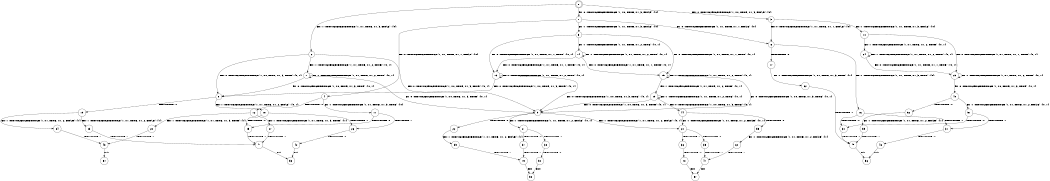 digraph BCG {
size = "7, 10.5";
center = TRUE;
node [shape = circle];
0 [peripheries = 2];
0 -> 1 [label = "EX !0 !ATOMIC_EXCH_BRANCH (1, +0, TRUE, +1, 3, FALSE) !{0}"];
0 -> 2 [label = "EX !1 !ATOMIC_EXCH_BRANCH (1, +1, TRUE, +1, 3, FALSE) !{0}"];
0 -> 3 [label = "EX !0 !ATOMIC_EXCH_BRANCH (1, +0, TRUE, +1, 3, FALSE) !{0}"];
1 -> 4 [label = "EX !0 !ATOMIC_EXCH_BRANCH (1, +1, TRUE, +1, 1, FALSE) !{0}"];
1 -> 5 [label = "EX !1 !ATOMIC_EXCH_BRANCH (1, +1, TRUE, +1, 3, FALSE) !{0}"];
1 -> 6 [label = "EX !0 !ATOMIC_EXCH_BRANCH (1, +1, TRUE, +1, 1, FALSE) !{0}"];
2 -> 7 [label = "EX !1 !ATOMIC_EXCH_BRANCH (1, +1, TRUE, +1, 2, TRUE) !{0, 1}"];
2 -> 8 [label = "EX !0 !ATOMIC_EXCH_BRANCH (1, +0, TRUE, +1, 3, TRUE) !{0, 1}"];
2 -> 9 [label = "EX !0 !ATOMIC_EXCH_BRANCH (1, +0, TRUE, +1, 3, TRUE) !{0, 1}"];
3 -> 10 [label = "EX !1 !ATOMIC_EXCH_BRANCH (1, +1, TRUE, +1, 3, FALSE) !{0}"];
3 -> 6 [label = "EX !0 !ATOMIC_EXCH_BRANCH (1, +1, TRUE, +1, 1, FALSE) !{0}"];
4 -> 11 [label = "EX !1 !ATOMIC_EXCH_BRANCH (1, +1, TRUE, +1, 3, TRUE) !{0}"];
4 -> 12 [label = "TERMINATE !0"];
5 -> 13 [label = "EX !0 !ATOMIC_EXCH_BRANCH (1, +1, TRUE, +1, 1, TRUE) !{0, 1}"];
5 -> 14 [label = "EX !1 !ATOMIC_EXCH_BRANCH (1, +1, TRUE, +1, 2, TRUE) !{0, 1}"];
5 -> 15 [label = "EX !0 !ATOMIC_EXCH_BRANCH (1, +1, TRUE, +1, 1, TRUE) !{0, 1}"];
6 -> 16 [label = "EX !1 !ATOMIC_EXCH_BRANCH (1, +1, TRUE, +1, 3, TRUE) !{0}"];
6 -> 17 [label = "TERMINATE !0"];
7 -> 7 [label = "EX !1 !ATOMIC_EXCH_BRANCH (1, +1, TRUE, +1, 2, TRUE) !{0, 1}"];
7 -> 8 [label = "EX !0 !ATOMIC_EXCH_BRANCH (1, +0, TRUE, +1, 3, TRUE) !{0, 1}"];
7 -> 9 [label = "EX !0 !ATOMIC_EXCH_BRANCH (1, +0, TRUE, +1, 3, TRUE) !{0, 1}"];
8 -> 18 [label = "EX !1 !ATOMIC_EXCH_BRANCH (1, +1, TRUE, +1, 2, FALSE) !{0, 1}"];
8 -> 19 [label = "TERMINATE !0"];
9 -> 20 [label = "EX !1 !ATOMIC_EXCH_BRANCH (1, +1, TRUE, +1, 2, FALSE) !{0, 1}"];
9 -> 21 [label = "EX !1 !ATOMIC_EXCH_BRANCH (1, +1, TRUE, +1, 2, FALSE) !{0, 1}"];
9 -> 22 [label = "TERMINATE !0"];
10 -> 23 [label = "EX !0 !ATOMIC_EXCH_BRANCH (1, +1, TRUE, +1, 1, TRUE) !{0, 1}"];
10 -> 24 [label = "EX !1 !ATOMIC_EXCH_BRANCH (1, +1, TRUE, +1, 2, TRUE) !{0, 1}"];
11 -> 25 [label = "TERMINATE !0"];
11 -> 26 [label = "TERMINATE !1"];
12 -> 27 [label = "EX !1 !ATOMIC_EXCH_BRANCH (1, +1, TRUE, +1, 3, TRUE) !{1}"];
12 -> 28 [label = "EX !1 !ATOMIC_EXCH_BRANCH (1, +1, TRUE, +1, 3, TRUE) !{1}"];
13 -> 8 [label = "EX !0 !ATOMIC_EXCH_BRANCH (1, +0, TRUE, +1, 3, TRUE) !{0, 1}"];
13 -> 13 [label = "EX !1 !ATOMIC_EXCH_BRANCH (1, +1, TRUE, +1, 2, TRUE) !{0, 1}"];
13 -> 9 [label = "EX !0 !ATOMIC_EXCH_BRANCH (1, +0, TRUE, +1, 3, TRUE) !{0, 1}"];
14 -> 13 [label = "EX !0 !ATOMIC_EXCH_BRANCH (1, +1, TRUE, +1, 1, TRUE) !{0, 1}"];
14 -> 14 [label = "EX !1 !ATOMIC_EXCH_BRANCH (1, +1, TRUE, +1, 2, TRUE) !{0, 1}"];
14 -> 15 [label = "EX !0 !ATOMIC_EXCH_BRANCH (1, +1, TRUE, +1, 1, TRUE) !{0, 1}"];
15 -> 29 [label = "EX !1 !ATOMIC_EXCH_BRANCH (1, +1, TRUE, +1, 2, TRUE) !{0, 1}"];
15 -> 9 [label = "EX !0 !ATOMIC_EXCH_BRANCH (1, +0, TRUE, +1, 3, TRUE) !{0, 1}"];
15 -> 15 [label = "EX !1 !ATOMIC_EXCH_BRANCH (1, +1, TRUE, +1, 2, TRUE) !{0, 1}"];
16 -> 30 [label = "TERMINATE !0"];
16 -> 31 [label = "TERMINATE !1"];
17 -> 32 [label = "EX !1 !ATOMIC_EXCH_BRANCH (1, +1, TRUE, +1, 3, TRUE) !{1}"];
18 -> 25 [label = "TERMINATE !0"];
18 -> 26 [label = "TERMINATE !1"];
19 -> 33 [label = "EX !1 !ATOMIC_EXCH_BRANCH (1, +1, TRUE, +1, 2, FALSE) !{1}"];
19 -> 34 [label = "EX !1 !ATOMIC_EXCH_BRANCH (1, +1, TRUE, +1, 2, FALSE) !{1}"];
20 -> 35 [label = "TERMINATE !0"];
20 -> 36 [label = "TERMINATE !1"];
21 -> 37 [label = "TERMINATE !0"];
21 -> 38 [label = "TERMINATE !1"];
22 -> 39 [label = "EX !1 !ATOMIC_EXCH_BRANCH (1, +1, TRUE, +1, 2, FALSE) !{1}"];
23 -> 40 [label = "EX !0 !ATOMIC_EXCH_BRANCH (1, +0, TRUE, +1, 3, TRUE) !{0, 1}"];
23 -> 23 [label = "EX !1 !ATOMIC_EXCH_BRANCH (1, +1, TRUE, +1, 2, TRUE) !{0, 1}"];
24 -> 23 [label = "EX !0 !ATOMIC_EXCH_BRANCH (1, +1, TRUE, +1, 1, TRUE) !{0, 1}"];
24 -> 24 [label = "EX !1 !ATOMIC_EXCH_BRANCH (1, +1, TRUE, +1, 2, TRUE) !{0, 1}"];
25 -> 41 [label = "TERMINATE !1"];
26 -> 42 [label = "TERMINATE !0"];
27 -> 41 [label = "TERMINATE !1"];
28 -> 43 [label = "TERMINATE !1"];
29 -> 44 [label = "EX !0 !ATOMIC_EXCH_BRANCH (1, +0, TRUE, +1, 3, TRUE) !{0, 1}"];
29 -> 29 [label = "EX !1 !ATOMIC_EXCH_BRANCH (1, +1, TRUE, +1, 2, TRUE) !{0, 1}"];
29 -> 9 [label = "EX !0 !ATOMIC_EXCH_BRANCH (1, +0, TRUE, +1, 3, TRUE) !{0, 1}"];
30 -> 45 [label = "TERMINATE !1"];
31 -> 46 [label = "TERMINATE !0"];
32 -> 45 [label = "TERMINATE !1"];
33 -> 41 [label = "TERMINATE !1"];
34 -> 43 [label = "TERMINATE !1"];
35 -> 47 [label = "TERMINATE !1"];
36 -> 48 [label = "TERMINATE !0"];
37 -> 49 [label = "TERMINATE !1"];
38 -> 50 [label = "TERMINATE !0"];
39 -> 49 [label = "TERMINATE !1"];
40 -> 51 [label = "EX !1 !ATOMIC_EXCH_BRANCH (1, +1, TRUE, +1, 2, FALSE) !{0, 1}"];
40 -> 52 [label = "TERMINATE !0"];
41 -> 53 [label = "exit"];
42 -> 53 [label = "exit"];
43 -> 54 [label = "exit"];
44 -> 20 [label = "EX !1 !ATOMIC_EXCH_BRANCH (1, +1, TRUE, +1, 2, FALSE) !{0, 1}"];
44 -> 55 [label = "TERMINATE !0"];
45 -> 56 [label = "exit"];
46 -> 56 [label = "exit"];
47 -> 57 [label = "exit"];
48 -> 57 [label = "exit"];
49 -> 58 [label = "exit"];
50 -> 58 [label = "exit"];
51 -> 30 [label = "TERMINATE !0"];
51 -> 31 [label = "TERMINATE !1"];
52 -> 59 [label = "EX !1 !ATOMIC_EXCH_BRANCH (1, +1, TRUE, +1, 2, FALSE) !{1}"];
55 -> 60 [label = "EX !1 !ATOMIC_EXCH_BRANCH (1, +1, TRUE, +1, 2, FALSE) !{1}"];
59 -> 45 [label = "TERMINATE !1"];
60 -> 47 [label = "TERMINATE !1"];
}
